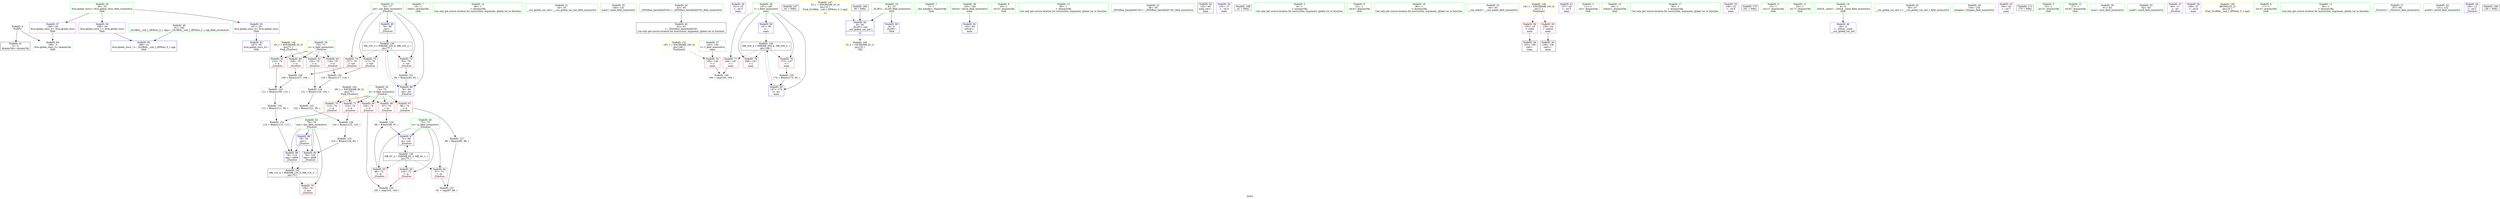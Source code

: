 digraph "SVFG" {
	label="SVFG";

	Node0x563360ac5ce0 [shape=record,color=grey,label="{NodeID: 0\nNullPtr}"];
	Node0x563360ac5ce0 -> Node0x563360acda60[style=solid];
	Node0x563360ac5ce0 -> Node0x563360ad0e20[style=solid];
	Node0x563360ad1400 [shape=record,color=blue,label="{NodeID: 90\n78\<--125\nans\<--add9\n_Z5solvev\n}"];
	Node0x563360ad1400 -> Node0x563360ada080[style=dashed];
	Node0x563360acba90 [shape=record,color=green,label="{NodeID: 7\n19\<--1\nstdin\<--dummyObj\nGlob }"];
	Node0x563360acc0e0 [shape=record,color=green,label="{NodeID: 14\n60\<--1\n\<--dummyObj\nCan only get source location for instruction, argument, global var or function.}"];
	Node0x563360acc7e0 [shape=record,color=green,label="{NodeID: 21\n34\<--35\n__cxx_global_var_init\<--__cxx_global_var_init_field_insensitive\n}"];
	Node0x563360accee0 [shape=record,color=green,label="{NodeID: 28\n70\<--71\nn\<--n_field_insensitive\n_Z5solvev\n}"];
	Node0x563360accee0 -> Node0x563360acfae0[style=solid];
	Node0x563360accee0 -> Node0x563360acfbb0[style=solid];
	Node0x563360accee0 -> Node0x563360acfc80[style=solid];
	Node0x563360accee0 -> Node0x563360acfd50[style=solid];
	Node0x563360acd4f0 [shape=record,color=green,label="{NodeID: 35\n140\<--141\nmain\<--main_field_insensitive\n}"];
	Node0x563360ad38f0 [shape=record,color=grey,label="{NodeID: 125\n125 = Binary(124, 95, )\n}"];
	Node0x563360ad38f0 -> Node0x563360ad1400[style=solid];
	Node0x563360acdb60 [shape=record,color=black,label="{NodeID: 42\n42\<--43\n\<--_ZNSt8ios_base4InitD1Ev\nCan only get source location for instruction, argument, global var or function.}"];
	Node0x563360ace8c0 [shape=record,color=grey,label="{NodeID: 132\n114 = Binary(112, 113, )\n}"];
	Node0x563360ace8c0 -> Node0x563360ad1330[style=solid];
	Node0x563360acf160 [shape=record,color=purple,label="{NodeID: 49\n151\<--15\n\<--.str.3\nmain\n}"];
	Node0x563360ad9680 [shape=record,color=black,label="{NodeID: 139\nMR_10V_3 = PHI(MR_10V_4, MR_10V_2, )\npts\{77 \}\n}"];
	Node0x563360ad9680 -> Node0x563360ad04a0[style=dashed];
	Node0x563360ad9680 -> Node0x563360ad0570[style=dashed];
	Node0x563360ad9680 -> Node0x563360ad0640[style=dashed];
	Node0x563360ad9680 -> Node0x563360ad10c0[style=dashed];
	Node0x563360acf740 [shape=record,color=purple,label="{NodeID: 56\n188\<--29\nllvm.global_ctors_1\<--llvm.global_ctors\nGlob }"];
	Node0x563360acf740 -> Node0x563360ad0d20[style=solid];
	Node0x563360acfd50 [shape=record,color=red,label="{NodeID: 63\n120\<--70\n\<--n\n_Z5solvev\n}"];
	Node0x563360acfd50 -> Node0x563360ad3770[style=solid];
	Node0x563360ad0300 [shape=record,color=red,label="{NodeID: 70\n113\<--74\n\<--k\n_Z5solvev\n}"];
	Node0x563360ad0300 -> Node0x563360ace8c0[style=solid];
	Node0x563360ad08b0 [shape=record,color=red,label="{NodeID: 77\n164\<--147\n\<--i\nmain\n}"];
	Node0x563360ad08b0 -> Node0x563360aceec0[style=solid];
	Node0x563360ae18a0 [shape=record,color=black,label="{NodeID: 167\n81 = PHI()\n}"];
	Node0x563360ad0f20 [shape=record,color=blue,label="{NodeID: 84\n8\<--59\n_ZL2PI\<--call\n__cxx_global_var_init.1\n|{<s0>12}}"];
	Node0x563360ad0f20:s0 -> Node0x563360adcfc0[style=dashed,color=blue];
	Node0x563360acacd0 [shape=record,color=green,label="{NodeID: 1\n7\<--1\n__dso_handle\<--dummyObj\nGlob }"];
	Node0x563360ad14d0 [shape=record,color=blue,label="{NodeID: 91\n143\<--85\nretval\<--\nmain\n}"];
	Node0x563360acbb20 [shape=record,color=green,label="{NodeID: 8\n20\<--1\n.str.5\<--dummyObj\nGlob }"];
	Node0x563360acc1e0 [shape=record,color=green,label="{NodeID: 15\n85\<--1\n\<--dummyObj\nCan only get source location for instruction, argument, global var or function.}"];
	Node0x563360acc8e0 [shape=record,color=green,label="{NodeID: 22\n38\<--39\n_ZNSt8ios_base4InitC1Ev\<--_ZNSt8ios_base4InitC1Ev_field_insensitive\n}"];
	Node0x563360accfb0 [shape=record,color=green,label="{NodeID: 29\n72\<--73\nm\<--m_field_insensitive\n_Z5solvev\n}"];
	Node0x563360accfb0 -> Node0x563360acfe20[style=solid];
	Node0x563360accfb0 -> Node0x563360acfef0[style=solid];
	Node0x563360accfb0 -> Node0x563360acffc0[style=solid];
	Node0x563360accfb0 -> Node0x563360ad1190[style=solid];
	Node0x563360acd5f0 [shape=record,color=green,label="{NodeID: 36\n143\<--144\nretval\<--retval_field_insensitive\nmain\n}"];
	Node0x563360acd5f0 -> Node0x563360ad14d0[style=solid];
	Node0x563360ad3a70 [shape=record,color=grey,label="{NodeID: 126\n124 = Binary(122, 123, )\n}"];
	Node0x563360ad3a70 -> Node0x563360ad38f0[style=solid];
	Node0x563360acdc60 [shape=record,color=black,label="{NodeID: 43\n142\<--85\nmain_ret\<--\nmain\n}"];
	Node0x563360acea40 [shape=record,color=grey,label="{NodeID: 133\n111 = Binary(109, 110, )\n}"];
	Node0x563360acea40 -> Node0x563360acebc0[style=solid];
	Node0x563360acf230 [shape=record,color=purple,label="{NodeID: 50\n152\<--17\n\<--.str.4\nmain\n}"];
	Node0x563360ad9b80 [shape=record,color=black,label="{NodeID: 140\nMR_20V_3 = PHI(MR_20V_4, MR_20V_2, )\npts\{148 \}\n}"];
	Node0x563360ad9b80 -> Node0x563360ad08b0[style=dashed];
	Node0x563360ad9b80 -> Node0x563360ad0980[style=dashed];
	Node0x563360ad9b80 -> Node0x563360ad0a50[style=dashed];
	Node0x563360ad9b80 -> Node0x563360ad1670[style=dashed];
	Node0x563360acf840 [shape=record,color=purple,label="{NodeID: 57\n189\<--29\nllvm.global_ctors_2\<--llvm.global_ctors\nGlob }"];
	Node0x563360acf840 -> Node0x563360ad0e20[style=solid];
	Node0x563360adb420 [shape=record,color=yellow,style=double,label="{NodeID: 147\n2V_1 = ENCHI(MR_2V_0)\npts\{10 \}\nFun[_GLOBAL__sub_I_QPHutu_0_1.cpp]|{<s0>12}}"];
	Node0x563360adb420:s0 -> Node0x563360ad0f20[style=dashed,color=red];
	Node0x563360acfe20 [shape=record,color=red,label="{NodeID: 64\n87\<--72\n\<--m\n_Z5solvev\n}"];
	Node0x563360acfe20 -> Node0x563360ad5340[style=solid];
	Node0x563360ad03d0 [shape=record,color=red,label="{NodeID: 71\n123\<--74\n\<--k\n_Z5solvev\n}"];
	Node0x563360ad03d0 -> Node0x563360ad3a70[style=solid];
	Node0x563360ad0980 [shape=record,color=red,label="{NodeID: 78\n168\<--147\n\<--i\nmain\n}"];
	Node0x563360ae19a0 [shape=record,color=black,label="{NodeID: 168\n41 = PHI()\n}"];
	Node0x563360ad0ff0 [shape=record,color=blue,label="{NodeID: 85\n76\<--85\ncnt\<--\n_Z5solvev\n}"];
	Node0x563360ad0ff0 -> Node0x563360ad9680[style=dashed];
	Node0x563360acad60 [shape=record,color=green,label="{NodeID: 2\n9\<--1\n\<--dummyObj\nCan only get source location for instruction, argument, global var or function.}"];
	Node0x563360ad15a0 [shape=record,color=blue,label="{NodeID: 92\n147\<--95\ni\<--\nmain\n}"];
	Node0x563360ad15a0 -> Node0x563360ad9b80[style=dashed];
	Node0x563360acbbe0 [shape=record,color=green,label="{NodeID: 9\n22\<--1\n.str.6\<--dummyObj\nGlob }"];
	Node0x563360acc2e0 [shape=record,color=green,label="{NodeID: 16\n90\<--1\n\<--dummyObj\nCan only get source location for instruction, argument, global var or function.}"];
	Node0x563360acc9e0 [shape=record,color=green,label="{NodeID: 23\n44\<--45\n__cxa_atexit\<--__cxa_atexit_field_insensitive\n}"];
	Node0x563360acd080 [shape=record,color=green,label="{NodeID: 30\n74\<--75\nk\<--k_field_insensitive\n_Z5solvev\n}"];
	Node0x563360acd080 -> Node0x563360ad0090[style=solid];
	Node0x563360acd080 -> Node0x563360ad0160[style=solid];
	Node0x563360acd080 -> Node0x563360ad0230[style=solid];
	Node0x563360acd080 -> Node0x563360ad0300[style=solid];
	Node0x563360acd080 -> Node0x563360ad03d0[style=solid];
	Node0x563360acd6c0 [shape=record,color=green,label="{NodeID: 37\n145\<--146\nt\<--t_field_insensitive\nmain\n}"];
	Node0x563360acd6c0 -> Node0x563360ad07e0[style=solid];
	Node0x563360ad3bf0 [shape=record,color=grey,label="{NodeID: 127\n89 = Binary(90, 88, )\n}"];
	Node0x563360ad3bf0 -> Node0x563360ad5340[style=solid];
	Node0x563360acdd30 [shape=record,color=black,label="{NodeID: 44\n153\<--150\ncall\<--\nmain\n}"];
	Node0x563360acebc0 [shape=record,color=grey,label="{NodeID: 134\n112 = Binary(111, 95, )\n}"];
	Node0x563360acebc0 -> Node0x563360ace8c0[style=solid];
	Node0x563360acf300 [shape=record,color=purple,label="{NodeID: 51\n157\<--20\n\<--.str.5\nmain\n}"];
	Node0x563360ada080 [shape=record,color=black,label="{NodeID: 141\nMR_12V_4 = PHI(MR_12V_5, MR_12V_3, )\npts\{79 \}\n}"];
	Node0x563360ada080 -> Node0x563360ad0710[style=dashed];
	Node0x563360acf940 [shape=record,color=red,label="{NodeID: 58\n150\<--19\n\<--stdin\nmain\n}"];
	Node0x563360acf940 -> Node0x563360acdd30[style=solid];
	Node0x563360acfef0 [shape=record,color=red,label="{NodeID: 65\n98\<--72\n\<--m\n_Z5solvev\n}"];
	Node0x563360acfef0 -> Node0x563360ad3ef0[style=solid];
	Node0x563360ad04a0 [shape=record,color=red,label="{NodeID: 72\n93\<--76\n\<--cnt\n_Z5solvev\n}"];
	Node0x563360ad04a0 -> Node0x563360ad41f0[style=solid];
	Node0x563360ad0a50 [shape=record,color=red,label="{NodeID: 79\n173\<--147\n\<--i\nmain\n}"];
	Node0x563360ad0a50 -> Node0x563360ad4070[style=solid];
	Node0x563360ae2060 [shape=record,color=black,label="{NodeID: 169\n59 = PHI()\n}"];
	Node0x563360ae2060 -> Node0x563360ad0f20[style=solid];
	Node0x563360ad10c0 [shape=record,color=blue,label="{NodeID: 86\n76\<--94\ncnt\<--inc\n_Z5solvev\n}"];
	Node0x563360ad10c0 -> Node0x563360ad9680[style=dashed];
	Node0x563360acb010 [shape=record,color=green,label="{NodeID: 3\n11\<--1\n.str\<--dummyObj\nGlob }"];
	Node0x563360ad1670 [shape=record,color=blue,label="{NodeID: 93\n147\<--174\ni\<--inc\nmain\n}"];
	Node0x563360ad1670 -> Node0x563360ad9b80[style=dashed];
	Node0x563360acbce0 [shape=record,color=green,label="{NodeID: 10\n24\<--1\nstdout\<--dummyObj\nGlob }"];
	Node0x563360acc3e0 [shape=record,color=green,label="{NodeID: 17\n95\<--1\n\<--dummyObj\nCan only get source location for instruction, argument, global var or function.}"];
	Node0x563360accae0 [shape=record,color=green,label="{NodeID: 24\n43\<--49\n_ZNSt8ios_base4InitD1Ev\<--_ZNSt8ios_base4InitD1Ev_field_insensitive\n}"];
	Node0x563360accae0 -> Node0x563360acdb60[style=solid];
	Node0x563360acd150 [shape=record,color=green,label="{NodeID: 31\n76\<--77\ncnt\<--cnt_field_insensitive\n_Z5solvev\n}"];
	Node0x563360acd150 -> Node0x563360ad04a0[style=solid];
	Node0x563360acd150 -> Node0x563360ad0570[style=solid];
	Node0x563360acd150 -> Node0x563360ad0640[style=solid];
	Node0x563360acd150 -> Node0x563360ad0ff0[style=solid];
	Node0x563360acd150 -> Node0x563360ad10c0[style=solid];
	Node0x563360acd790 [shape=record,color=green,label="{NodeID: 38\n147\<--148\ni\<--i_field_insensitive\nmain\n}"];
	Node0x563360acd790 -> Node0x563360ad08b0[style=solid];
	Node0x563360acd790 -> Node0x563360ad0980[style=solid];
	Node0x563360acd790 -> Node0x563360ad0a50[style=solid];
	Node0x563360acd790 -> Node0x563360ad15a0[style=solid];
	Node0x563360acd790 -> Node0x563360ad1670[style=solid];
	Node0x563360ad3d70 [shape=record,color=grey,label="{NodeID: 128\n109 = Binary(107, 108, )\n}"];
	Node0x563360ad3d70 -> Node0x563360acea40[style=solid];
	Node0x563360acde00 [shape=record,color=black,label="{NodeID: 45\n159\<--156\ncall1\<--\nmain\n}"];
	Node0x563360aced40 [shape=record,color=grey,label="{NodeID: 135\n105 = cmp(103, 104, )\n}"];
	Node0x563360acf3d0 [shape=record,color=purple,label="{NodeID: 52\n158\<--22\n\<--.str.6\nmain\n}"];
	Node0x563360ada580 [shape=record,color=yellow,style=double,label="{NodeID: 142\n4V_1 = ENCHI(MR_4V_0)\npts\{71 \}\nFun[_Z5solvev]}"];
	Node0x563360ada580 -> Node0x563360acfae0[style=dashed];
	Node0x563360ada580 -> Node0x563360acfbb0[style=dashed];
	Node0x563360ada580 -> Node0x563360acfc80[style=dashed];
	Node0x563360ada580 -> Node0x563360acfd50[style=dashed];
	Node0x563360acfa10 [shape=record,color=red,label="{NodeID: 59\n156\<--24\n\<--stdout\nmain\n}"];
	Node0x563360acfa10 -> Node0x563360acde00[style=solid];
	Node0x563360adb640 [shape=record,color=yellow,style=double,label="{NodeID: 149\n14V_1 = ENCHI(MR_14V_0)\npts\{1 \}\nFun[main]}"];
	Node0x563360adb640 -> Node0x563360acf940[style=dashed];
	Node0x563360adb640 -> Node0x563360acfa10[style=dashed];
	Node0x563360acffc0 [shape=record,color=red,label="{NodeID: 66\n103\<--72\n\<--m\n_Z5solvev\n}"];
	Node0x563360acffc0 -> Node0x563360aced40[style=solid];
	Node0x563360ad0570 [shape=record,color=red,label="{NodeID: 73\n107\<--76\n\<--cnt\n_Z5solvev\n}"];
	Node0x563360ad0570 -> Node0x563360ad3d70[style=solid];
	Node0x563360ad0b20 [shape=record,color=blue,label="{NodeID: 80\n8\<--9\n_ZL2PI\<--\nGlob }"];
	Node0x563360ae21c0 [shape=record,color=black,label="{NodeID: 170\n161 = PHI()\n}"];
	Node0x563360ad1190 [shape=record,color=blue,label="{NodeID: 87\n72\<--99\nm\<--sub\n_Z5solvev\n}"];
	Node0x563360ad1190 -> Node0x563360ad9180[style=dashed];
	Node0x563360acb0a0 [shape=record,color=green,label="{NodeID: 4\n13\<--1\n.str.2\<--dummyObj\nGlob }"];
	Node0x563360acbde0 [shape=record,color=green,label="{NodeID: 11\n25\<--1\n.str.7\<--dummyObj\nGlob }"];
	Node0x563360acc4e0 [shape=record,color=green,label="{NodeID: 18\n4\<--6\n_ZStL8__ioinit\<--_ZStL8__ioinit_field_insensitive\nGlob }"];
	Node0x563360acc4e0 -> Node0x563360acded0[style=solid];
	Node0x563360accbe0 [shape=record,color=green,label="{NodeID: 25\n56\<--57\n__cxx_global_var_init.1\<--__cxx_global_var_init.1_field_insensitive\n}"];
	Node0x563360acd220 [shape=record,color=green,label="{NodeID: 32\n78\<--79\nans\<--ans_field_insensitive\n_Z5solvev\n}"];
	Node0x563360acd220 -> Node0x563360ad0710[style=solid];
	Node0x563360acd220 -> Node0x563360ad1260[style=solid];
	Node0x563360acd220 -> Node0x563360ad1330[style=solid];
	Node0x563360acd220 -> Node0x563360ad1400[style=solid];
	Node0x563360ad3470 [shape=record,color=grey,label="{NodeID: 122\n119 = Binary(117, 118, )\n}"];
	Node0x563360ad3470 -> Node0x563360ad3770[style=solid];
	Node0x563360acd860 [shape=record,color=green,label="{NodeID: 39\n154\<--155\nfreopen\<--freopen_field_insensitive\n}"];
	Node0x563360ad3ef0 [shape=record,color=grey,label="{NodeID: 129\n99 = Binary(98, 97, )\n}"];
	Node0x563360ad3ef0 -> Node0x563360ad1190[style=solid];
	Node0x563360acded0 [shape=record,color=purple,label="{NodeID: 46\n40\<--4\n\<--_ZStL8__ioinit\n__cxx_global_var_init\n}"];
	Node0x563360aceec0 [shape=record,color=grey,label="{NodeID: 136\n166 = cmp(164, 165, )\n}"];
	Node0x563360acf4a0 [shape=record,color=purple,label="{NodeID: 53\n160\<--25\n\<--.str.7\nmain\n}"];
	Node0x563360acfae0 [shape=record,color=red,label="{NodeID: 60\n108\<--70\n\<--n\n_Z5solvev\n}"];
	Node0x563360acfae0 -> Node0x563360ad3d70[style=solid];
	Node0x563360ad0090 [shape=record,color=red,label="{NodeID: 67\n88\<--74\n\<--k\n_Z5solvev\n}"];
	Node0x563360ad0090 -> Node0x563360ad3bf0[style=solid];
	Node0x563360ad0640 [shape=record,color=red,label="{NodeID: 74\n117\<--76\n\<--cnt\n_Z5solvev\n}"];
	Node0x563360ad0640 -> Node0x563360ad3470[style=solid];
	Node0x563360ad0c20 [shape=record,color=blue,label="{NodeID: 81\n187\<--30\nllvm.global_ctors_0\<--\nGlob }"];
	Node0x563360ae2290 [shape=record,color=black,label="{NodeID: 171\n170 = PHI()\n}"];
	Node0x563360ad1260 [shape=record,color=blue,label="{NodeID: 88\n78\<--85\nans\<--\n_Z5solvev\n}"];
	Node0x563360ad1260 -> Node0x563360ad1330[style=dashed];
	Node0x563360ad1260 -> Node0x563360ad1400[style=dashed];
	Node0x563360acb160 [shape=record,color=green,label="{NodeID: 5\n15\<--1\n.str.3\<--dummyObj\nGlob }"];
	Node0x563360acbee0 [shape=record,color=green,label="{NodeID: 12\n27\<--1\n.str.8\<--dummyObj\nGlob }"];
	Node0x563360acc5e0 [shape=record,color=green,label="{NodeID: 19\n8\<--10\n_ZL2PI\<--_ZL2PI_field_insensitive\nGlob }"];
	Node0x563360acc5e0 -> Node0x563360ad0b20[style=solid];
	Node0x563360acc5e0 -> Node0x563360ad0f20[style=solid];
	Node0x563360accce0 [shape=record,color=green,label="{NodeID: 26\n61\<--62\nacos\<--acos_field_insensitive\n}"];
	Node0x563360acd2f0 [shape=record,color=green,label="{NodeID: 33\n82\<--83\nscanf\<--scanf_field_insensitive\n}"];
	Node0x563360ad35f0 [shape=record,color=grey,label="{NodeID: 123\n122 = Binary(121, 95, )\n}"];
	Node0x563360ad35f0 -> Node0x563360ad3a70[style=solid];
	Node0x563360acd960 [shape=record,color=green,label="{NodeID: 40\n31\<--182\n_GLOBAL__sub_I_QPHutu_0_1.cpp\<--_GLOBAL__sub_I_QPHutu_0_1.cpp_field_insensitive\n}"];
	Node0x563360acd960 -> Node0x563360ad0d20[style=solid];
	Node0x563360ad4070 [shape=record,color=grey,label="{NodeID: 130\n174 = Binary(173, 95, )\n}"];
	Node0x563360ad4070 -> Node0x563360ad1670[style=solid];
	Node0x563360acdfa0 [shape=record,color=purple,label="{NodeID: 47\n80\<--11\n\<--.str\n_Z5solvev\n}"];
	Node0x563360ad5340 [shape=record,color=grey,label="{NodeID: 137\n91 = cmp(87, 89, )\n}"];
	Node0x563360acf570 [shape=record,color=purple,label="{NodeID: 54\n169\<--27\n\<--.str.8\nmain\n}"];
	Node0x563360adb180 [shape=record,color=yellow,style=double,label="{NodeID: 144\n8V_1 = ENCHI(MR_8V_0)\npts\{75 \}\nFun[_Z5solvev]}"];
	Node0x563360adb180 -> Node0x563360ad0090[style=dashed];
	Node0x563360adb180 -> Node0x563360ad0160[style=dashed];
	Node0x563360adb180 -> Node0x563360ad0230[style=dashed];
	Node0x563360adb180 -> Node0x563360ad0300[style=dashed];
	Node0x563360adb180 -> Node0x563360ad03d0[style=dashed];
	Node0x563360acfbb0 [shape=record,color=red,label="{NodeID: 61\n110\<--70\n\<--n\n_Z5solvev\n}"];
	Node0x563360acfbb0 -> Node0x563360acea40[style=solid];
	Node0x563360adb830 [shape=record,color=yellow,style=double,label="{NodeID: 151\n18V_1 = ENCHI(MR_18V_0)\npts\{146 \}\nFun[main]}"];
	Node0x563360adb830 -> Node0x563360ad07e0[style=dashed];
	Node0x563360ad0160 [shape=record,color=red,label="{NodeID: 68\n97\<--74\n\<--k\n_Z5solvev\n}"];
	Node0x563360ad0160 -> Node0x563360ad3ef0[style=solid];
	Node0x563360adc890 [shape=record,color=yellow,style=double,label="{NodeID: 158\nRETMU(2V_2)\npts\{10 \}\nFun[_GLOBAL__sub_I_QPHutu_0_1.cpp]}"];
	Node0x563360ad0710 [shape=record,color=red,label="{NodeID: 75\n128\<--78\n\<--ans\n_Z5solvev\n}"];
	Node0x563360adcfc0 [shape=record,color=yellow,style=double,label="{NodeID: 165\n2V_2 = CSCHI(MR_2V_1)\npts\{10 \}\nCS[]}"];
	Node0x563360ad0d20 [shape=record,color=blue,label="{NodeID: 82\n188\<--31\nllvm.global_ctors_1\<--_GLOBAL__sub_I_QPHutu_0_1.cpp\nGlob }"];
	Node0x563360ad1330 [shape=record,color=blue,label="{NodeID: 89\n78\<--114\nans\<--add4\n_Z5solvev\n}"];
	Node0x563360ad1330 -> Node0x563360ada080[style=dashed];
	Node0x563360acba00 [shape=record,color=green,label="{NodeID: 6\n17\<--1\n.str.4\<--dummyObj\nGlob }"];
	Node0x563360acbfe0 [shape=record,color=green,label="{NodeID: 13\n30\<--1\n\<--dummyObj\nCan only get source location for instruction, argument, global var or function.}"];
	Node0x563360acc6e0 [shape=record,color=green,label="{NodeID: 20\n29\<--33\nllvm.global_ctors\<--llvm.global_ctors_field_insensitive\nGlob }"];
	Node0x563360acc6e0 -> Node0x563360acf640[style=solid];
	Node0x563360acc6e0 -> Node0x563360acf740[style=solid];
	Node0x563360acc6e0 -> Node0x563360acf840[style=solid];
	Node0x563360accde0 [shape=record,color=green,label="{NodeID: 27\n67\<--68\n_Z5solvev\<--_Z5solvev_field_insensitive\n}"];
	Node0x563360acd3f0 [shape=record,color=green,label="{NodeID: 34\n131\<--132\nprintf\<--printf_field_insensitive\n}"];
	Node0x563360ad3770 [shape=record,color=grey,label="{NodeID: 124\n121 = Binary(119, 120, )\n}"];
	Node0x563360ad3770 -> Node0x563360ad35f0[style=solid];
	Node0x563360acda60 [shape=record,color=black,label="{NodeID: 41\n2\<--3\ndummyVal\<--dummyVal\n}"];
	Node0x563360ad41f0 [shape=record,color=grey,label="{NodeID: 131\n94 = Binary(93, 95, )\n}"];
	Node0x563360ad41f0 -> Node0x563360ad10c0[style=solid];
	Node0x563360acf090 [shape=record,color=purple,label="{NodeID: 48\n129\<--13\n\<--.str.2\n_Z5solvev\n}"];
	Node0x563360ad9180 [shape=record,color=black,label="{NodeID: 138\nMR_6V_2 = PHI(MR_6V_3, MR_6V_1, )\npts\{73 \}\n}"];
	Node0x563360ad9180 -> Node0x563360acfe20[style=dashed];
	Node0x563360ad9180 -> Node0x563360acfef0[style=dashed];
	Node0x563360ad9180 -> Node0x563360acffc0[style=dashed];
	Node0x563360ad9180 -> Node0x563360ad1190[style=dashed];
	Node0x563360acf640 [shape=record,color=purple,label="{NodeID: 55\n187\<--29\nllvm.global_ctors_0\<--llvm.global_ctors\nGlob }"];
	Node0x563360acf640 -> Node0x563360ad0c20[style=solid];
	Node0x563360acfc80 [shape=record,color=red,label="{NodeID: 62\n118\<--70\n\<--n\n_Z5solvev\n}"];
	Node0x563360acfc80 -> Node0x563360ad3470[style=solid];
	Node0x563360ad0230 [shape=record,color=red,label="{NodeID: 69\n104\<--74\n\<--k\n_Z5solvev\n}"];
	Node0x563360ad0230 -> Node0x563360aced40[style=solid];
	Node0x563360ad07e0 [shape=record,color=red,label="{NodeID: 76\n165\<--145\n\<--t\nmain\n}"];
	Node0x563360ad07e0 -> Node0x563360aceec0[style=solid];
	Node0x563360ae17a0 [shape=record,color=black,label="{NodeID: 166\n130 = PHI()\n}"];
	Node0x563360ad0e20 [shape=record,color=blue, style = dotted,label="{NodeID: 83\n189\<--3\nllvm.global_ctors_2\<--dummyVal\nGlob }"];
}
